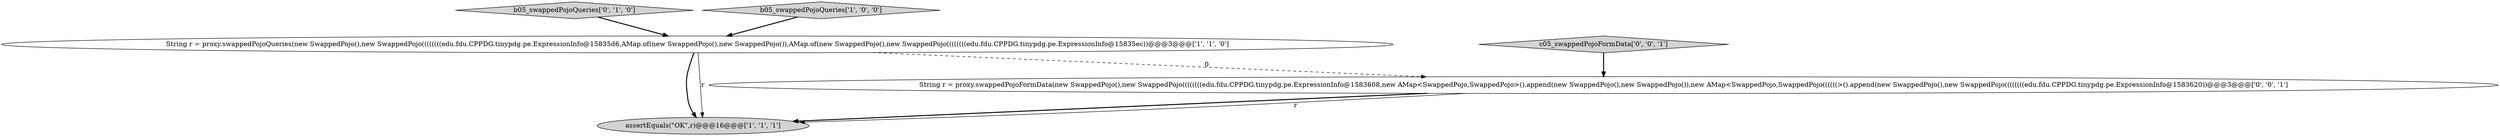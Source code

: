 digraph {
3 [style = filled, label = "b05_swappedPojoQueries['0', '1', '0']", fillcolor = lightgray, shape = diamond image = "AAA0AAABBB2BBB"];
4 [style = filled, label = "String r = proxy.swappedPojoFormData(new SwappedPojo(),new SwappedPojo((((((((edu.fdu.CPPDG.tinypdg.pe.ExpressionInfo@1583608,new AMap<SwappedPojo,SwappedPojo>().append(new SwappedPojo(),new SwappedPojo()),new AMap<SwappedPojo,SwappedPojo((((((>().append(new SwappedPojo(),new SwappedPojo((((((((edu.fdu.CPPDG.tinypdg.pe.ExpressionInfo@1583620))@@@3@@@['0', '0', '1']", fillcolor = white, shape = ellipse image = "AAA0AAABBB3BBB"];
0 [style = filled, label = "String r = proxy.swappedPojoQueries(new SwappedPojo(),new SwappedPojo((((((((edu.fdu.CPPDG.tinypdg.pe.ExpressionInfo@15835d6,AMap.of(new SwappedPojo(),new SwappedPojo()),AMap.of(new SwappedPojo(),new SwappedPojo((((((((edu.fdu.CPPDG.tinypdg.pe.ExpressionInfo@15835ec))@@@3@@@['1', '1', '0']", fillcolor = white, shape = ellipse image = "AAA0AAABBB1BBB"];
5 [style = filled, label = "c05_swappedPojoFormData['0', '0', '1']", fillcolor = lightgray, shape = diamond image = "AAA0AAABBB3BBB"];
1 [style = filled, label = "b05_swappedPojoQueries['1', '0', '0']", fillcolor = lightgray, shape = diamond image = "AAA0AAABBB1BBB"];
2 [style = filled, label = "assertEquals(\"OK\",r)@@@16@@@['1', '1', '1']", fillcolor = lightgray, shape = ellipse image = "AAA0AAABBB1BBB"];
5->4 [style = bold, label=""];
0->4 [style = dashed, label="0"];
1->0 [style = bold, label=""];
4->2 [style = bold, label=""];
3->0 [style = bold, label=""];
0->2 [style = bold, label=""];
0->2 [style = solid, label="r"];
4->2 [style = solid, label="r"];
}
